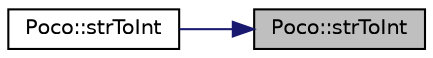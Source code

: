 digraph "Poco::strToInt"
{
 // LATEX_PDF_SIZE
  edge [fontname="Helvetica",fontsize="10",labelfontname="Helvetica",labelfontsize="10"];
  node [fontname="Helvetica",fontsize="10",shape=record];
  rankdir="RL";
  Node1 [label="Poco::strToInt",height=0.2,width=0.4,color="black", fillcolor="grey75", style="filled", fontcolor="black",tooltip=" "];
  Node1 -> Node2 [dir="back",color="midnightblue",fontsize="10",style="solid"];
  Node2 [label="Poco::strToInt",height=0.2,width=0.4,color="black", fillcolor="white", style="filled",URL="$namespacePoco.html#ab3731bba1c39132cd4e446e658767b21",tooltip=" "];
}
